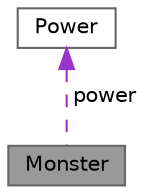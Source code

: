 digraph "Monster"
{
 // LATEX_PDF_SIZE
  bgcolor="transparent";
  edge [fontname=Helvetica,fontsize=10,labelfontname=Helvetica,labelfontsize=10];
  node [fontname=Helvetica,fontsize=10,shape=box,height=0.2,width=0.4];
  Node1 [label="Monster",height=0.2,width=0.4,color="gray40", fillcolor="grey60", style="filled", fontcolor="black",tooltip="Struct relativa aos Monstros."];
  Node2 -> Node1 [dir="back",color="darkorchid3",style="dashed",label=" power" ];
  Node2 [label="Power",height=0.2,width=0.4,color="gray40", fillcolor="white", style="filled",URL="$struct_power.html",tooltip="Struct relativo ao Power."];
}
